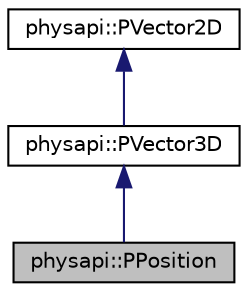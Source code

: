 digraph "physapi::PPosition"
{
 // LATEX_PDF_SIZE
  edge [fontname="Helvetica",fontsize="10",labelfontname="Helvetica",labelfontsize="10"];
  node [fontname="Helvetica",fontsize="10",shape=record];
  Node1 [label="physapi::PPosition",height=0.2,width=0.4,color="black", fillcolor="grey75", style="filled", fontcolor="black",tooltip="This class represents a radius vector."];
  Node2 -> Node1 [dir="back",color="midnightblue",fontsize="10",style="solid",fontname="Helvetica"];
  Node2 [label="physapi::PVector3D",height=0.2,width=0.4,color="black", fillcolor="white", style="filled",URL="$classphysapi_1_1_p_vector3_d.html",tooltip="This class represents a vector in the XYZ space."];
  Node3 -> Node2 [dir="back",color="midnightblue",fontsize="10",style="solid",fontname="Helvetica"];
  Node3 [label="physapi::PVector2D",height=0.2,width=0.4,color="black", fillcolor="white", style="filled",URL="$classphysapi_1_1_p_vector2_d.html",tooltip="This class represents a vector in the XY plane."];
}
